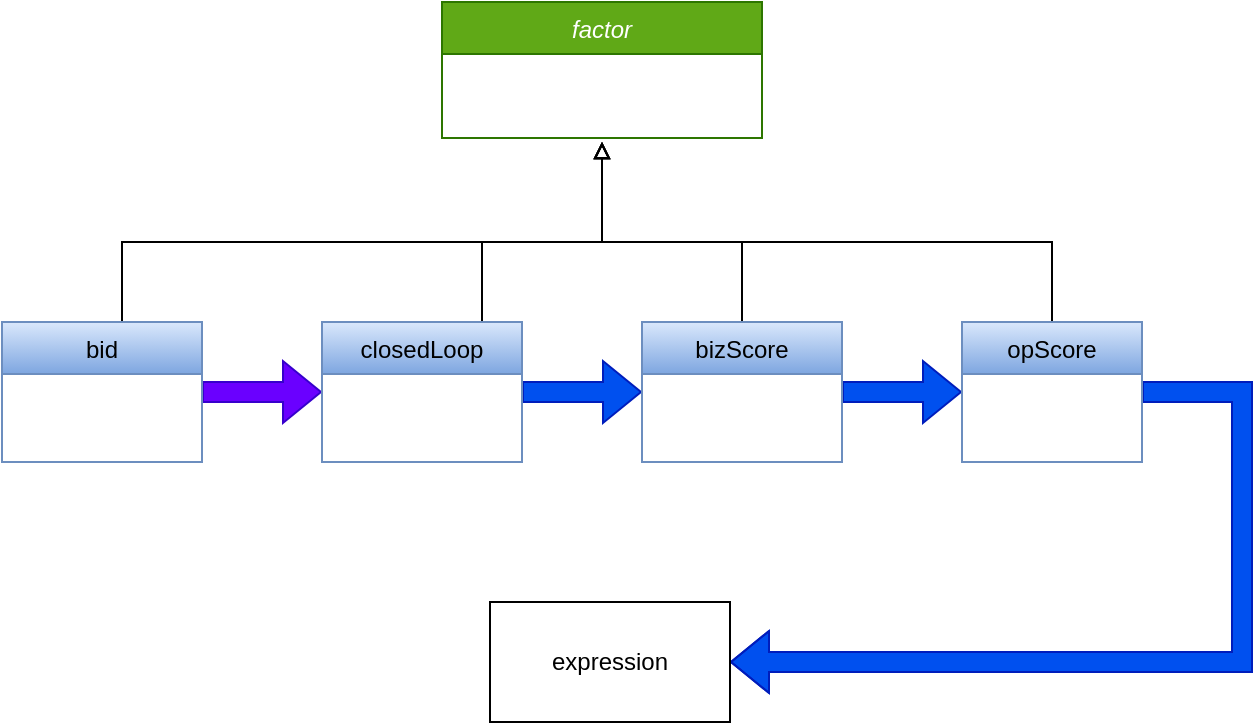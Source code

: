 <mxfile version="14.5.3" type="github">
  <diagram id="C5RBs43oDa-KdzZeNtuy" name="Page-1">
    <mxGraphModel dx="1426" dy="757" grid="1" gridSize="10" guides="1" tooltips="1" connect="1" arrows="1" fold="1" page="1" pageScale="1" pageWidth="827" pageHeight="1169" math="0" shadow="0">
      <root>
        <mxCell id="WIyWlLk6GJQsqaUBKTNV-0" />
        <mxCell id="WIyWlLk6GJQsqaUBKTNV-1" parent="WIyWlLk6GJQsqaUBKTNV-0" />
        <mxCell id="zkfFHV4jXpPFQw0GAbJ--0" value="factor" style="swimlane;fontStyle=2;align=center;verticalAlign=top;childLayout=stackLayout;horizontal=1;startSize=26;horizontalStack=0;resizeParent=1;resizeLast=0;collapsible=1;marginBottom=0;rounded=0;shadow=0;strokeWidth=1;fillColor=#60a917;strokeColor=#2D7600;fontColor=#ffffff;" parent="WIyWlLk6GJQsqaUBKTNV-1" vertex="1">
          <mxGeometry x="390" y="200" width="160" height="68" as="geometry">
            <mxRectangle x="230" y="140" width="160" height="26" as="alternateBounds" />
          </mxGeometry>
        </mxCell>
        <mxCell id="PsxUutbsXgK1-D6Gm4Tj-9" style="edgeStyle=orthogonalEdgeStyle;rounded=0;orthogonalLoop=1;jettySize=auto;html=1;endArrow=block;endFill=0;" edge="1" parent="WIyWlLk6GJQsqaUBKTNV-1" source="zkfFHV4jXpPFQw0GAbJ--6">
          <mxGeometry relative="1" as="geometry">
            <mxPoint x="470" y="270" as="targetPoint" />
            <Array as="points">
              <mxPoint x="230" y="320" />
              <mxPoint x="470" y="320" />
            </Array>
          </mxGeometry>
        </mxCell>
        <mxCell id="PsxUutbsXgK1-D6Gm4Tj-12" style="edgeStyle=orthogonalEdgeStyle;rounded=0;orthogonalLoop=1;jettySize=auto;html=1;exitX=1;exitY=0.5;exitDx=0;exitDy=0;entryX=0;entryY=0.5;entryDx=0;entryDy=0;endArrow=block;endFill=1;shape=flexArrow;fillColor=#6a00ff;strokeColor=#3700CC;" edge="1" parent="WIyWlLk6GJQsqaUBKTNV-1" source="zkfFHV4jXpPFQw0GAbJ--6" target="zkfFHV4jXpPFQw0GAbJ--13">
          <mxGeometry relative="1" as="geometry" />
        </mxCell>
        <mxCell id="zkfFHV4jXpPFQw0GAbJ--6" value="bid" style="swimlane;fontStyle=0;align=center;verticalAlign=top;childLayout=stackLayout;horizontal=1;startSize=26;horizontalStack=0;resizeParent=1;resizeLast=0;collapsible=1;marginBottom=0;rounded=0;shadow=0;strokeWidth=1;fillColor=#dae8fc;strokeColor=#6c8ebf;gradientColor=#7ea6e0;" parent="WIyWlLk6GJQsqaUBKTNV-1" vertex="1">
          <mxGeometry x="170" y="360" width="100" height="70" as="geometry">
            <mxRectangle x="130" y="380" width="160" height="26" as="alternateBounds" />
          </mxGeometry>
        </mxCell>
        <mxCell id="PsxUutbsXgK1-D6Gm4Tj-10" style="edgeStyle=orthogonalEdgeStyle;rounded=0;orthogonalLoop=1;jettySize=auto;html=1;endArrow=block;endFill=0;" edge="1" parent="WIyWlLk6GJQsqaUBKTNV-1" source="zkfFHV4jXpPFQw0GAbJ--13">
          <mxGeometry relative="1" as="geometry">
            <mxPoint x="470" y="270" as="targetPoint" />
            <Array as="points">
              <mxPoint x="410" y="320" />
              <mxPoint x="470" y="320" />
            </Array>
          </mxGeometry>
        </mxCell>
        <mxCell id="PsxUutbsXgK1-D6Gm4Tj-13" style="edgeStyle=orthogonalEdgeStyle;shape=flexArrow;rounded=0;orthogonalLoop=1;jettySize=auto;html=1;entryX=0;entryY=0.5;entryDx=0;entryDy=0;endArrow=block;endFill=1;fillColor=#0050ef;strokeColor=#001DBC;" edge="1" parent="WIyWlLk6GJQsqaUBKTNV-1" source="zkfFHV4jXpPFQw0GAbJ--13" target="PsxUutbsXgK1-D6Gm4Tj-0">
          <mxGeometry relative="1" as="geometry" />
        </mxCell>
        <mxCell id="zkfFHV4jXpPFQw0GAbJ--13" value="closedLoop" style="swimlane;fontStyle=0;align=center;verticalAlign=top;childLayout=stackLayout;horizontal=1;startSize=26;horizontalStack=0;resizeParent=1;resizeLast=0;collapsible=1;marginBottom=0;rounded=0;shadow=0;strokeWidth=1;fillColor=#dae8fc;strokeColor=#6c8ebf;gradientColor=#7ea6e0;" parent="WIyWlLk6GJQsqaUBKTNV-1" vertex="1">
          <mxGeometry x="330" y="360" width="100" height="70" as="geometry">
            <mxRectangle x="340" y="380" width="170" height="26" as="alternateBounds" />
          </mxGeometry>
        </mxCell>
        <mxCell id="PsxUutbsXgK1-D6Gm4Tj-8" style="edgeStyle=orthogonalEdgeStyle;rounded=0;orthogonalLoop=1;jettySize=auto;html=1;endArrow=block;endFill=0;" edge="1" parent="WIyWlLk6GJQsqaUBKTNV-1" source="PsxUutbsXgK1-D6Gm4Tj-0">
          <mxGeometry relative="1" as="geometry">
            <mxPoint x="470" y="270" as="targetPoint" />
            <Array as="points">
              <mxPoint x="540" y="320" />
              <mxPoint x="470" y="320" />
            </Array>
          </mxGeometry>
        </mxCell>
        <mxCell id="PsxUutbsXgK1-D6Gm4Tj-14" style="edgeStyle=orthogonalEdgeStyle;shape=flexArrow;rounded=0;orthogonalLoop=1;jettySize=auto;html=1;entryX=0;entryY=0.5;entryDx=0;entryDy=0;endArrow=block;endFill=1;fillColor=#0050ef;strokeColor=#001DBC;" edge="1" parent="WIyWlLk6GJQsqaUBKTNV-1" source="PsxUutbsXgK1-D6Gm4Tj-0" target="PsxUutbsXgK1-D6Gm4Tj-4">
          <mxGeometry relative="1" as="geometry" />
        </mxCell>
        <mxCell id="PsxUutbsXgK1-D6Gm4Tj-0" value="bizScore" style="swimlane;fontStyle=0;align=center;verticalAlign=top;childLayout=stackLayout;horizontal=1;startSize=26;horizontalStack=0;resizeParent=1;resizeLast=0;collapsible=1;marginBottom=0;rounded=0;shadow=0;strokeWidth=1;fillColor=#dae8fc;strokeColor=#6c8ebf;gradientColor=#7ea6e0;" vertex="1" parent="WIyWlLk6GJQsqaUBKTNV-1">
          <mxGeometry x="490" y="360" width="100" height="70" as="geometry">
            <mxRectangle x="340" y="380" width="170" height="26" as="alternateBounds" />
          </mxGeometry>
        </mxCell>
        <mxCell id="PsxUutbsXgK1-D6Gm4Tj-11" style="edgeStyle=orthogonalEdgeStyle;rounded=0;orthogonalLoop=1;jettySize=auto;html=1;endArrow=block;endFill=0;" edge="1" parent="WIyWlLk6GJQsqaUBKTNV-1" source="PsxUutbsXgK1-D6Gm4Tj-4">
          <mxGeometry relative="1" as="geometry">
            <mxPoint x="470" y="270" as="targetPoint" />
            <Array as="points">
              <mxPoint x="695" y="320" />
              <mxPoint x="470" y="320" />
            </Array>
          </mxGeometry>
        </mxCell>
        <mxCell id="PsxUutbsXgK1-D6Gm4Tj-16" style="edgeStyle=orthogonalEdgeStyle;shape=flexArrow;rounded=0;orthogonalLoop=1;jettySize=auto;html=1;entryX=1;entryY=0.5;entryDx=0;entryDy=0;endArrow=block;endFill=1;fillColor=#0050ef;strokeColor=#001DBC;" edge="1" parent="WIyWlLk6GJQsqaUBKTNV-1" source="PsxUutbsXgK1-D6Gm4Tj-4" target="PsxUutbsXgK1-D6Gm4Tj-15">
          <mxGeometry relative="1" as="geometry">
            <Array as="points">
              <mxPoint x="790" y="395" />
              <mxPoint x="790" y="530" />
            </Array>
          </mxGeometry>
        </mxCell>
        <mxCell id="PsxUutbsXgK1-D6Gm4Tj-4" value="opScore" style="swimlane;fontStyle=0;align=center;verticalAlign=top;childLayout=stackLayout;horizontal=1;startSize=26;horizontalStack=0;resizeParent=1;resizeLast=0;collapsible=1;marginBottom=0;rounded=0;shadow=0;strokeWidth=1;fillColor=#dae8fc;strokeColor=#6c8ebf;gradientColor=#7ea6e0;" vertex="1" parent="WIyWlLk6GJQsqaUBKTNV-1">
          <mxGeometry x="650" y="360" width="90" height="70" as="geometry">
            <mxRectangle x="340" y="380" width="170" height="26" as="alternateBounds" />
          </mxGeometry>
        </mxCell>
        <mxCell id="PsxUutbsXgK1-D6Gm4Tj-15" value="expression" style="rounded=0;whiteSpace=wrap;html=1;" vertex="1" parent="WIyWlLk6GJQsqaUBKTNV-1">
          <mxGeometry x="414" y="500" width="120" height="60" as="geometry" />
        </mxCell>
      </root>
    </mxGraphModel>
  </diagram>
</mxfile>
